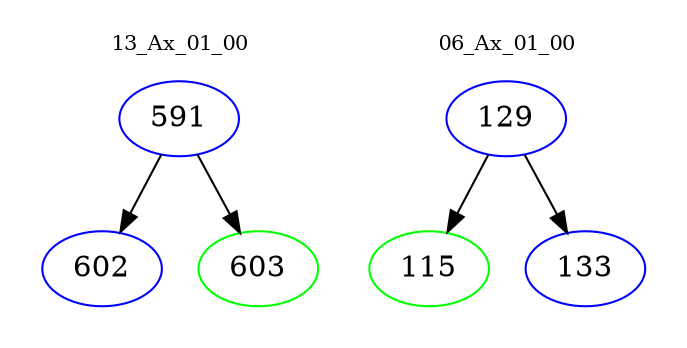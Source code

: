 digraph{
subgraph cluster_0 {
color = white
label = "13_Ax_01_00";
fontsize=10;
T0_591 [label="591", color="blue"]
T0_591 -> T0_602 [color="black"]
T0_602 [label="602", color="blue"]
T0_591 -> T0_603 [color="black"]
T0_603 [label="603", color="green"]
}
subgraph cluster_1 {
color = white
label = "06_Ax_01_00";
fontsize=10;
T1_129 [label="129", color="blue"]
T1_129 -> T1_115 [color="black"]
T1_115 [label="115", color="green"]
T1_129 -> T1_133 [color="black"]
T1_133 [label="133", color="blue"]
}
}
